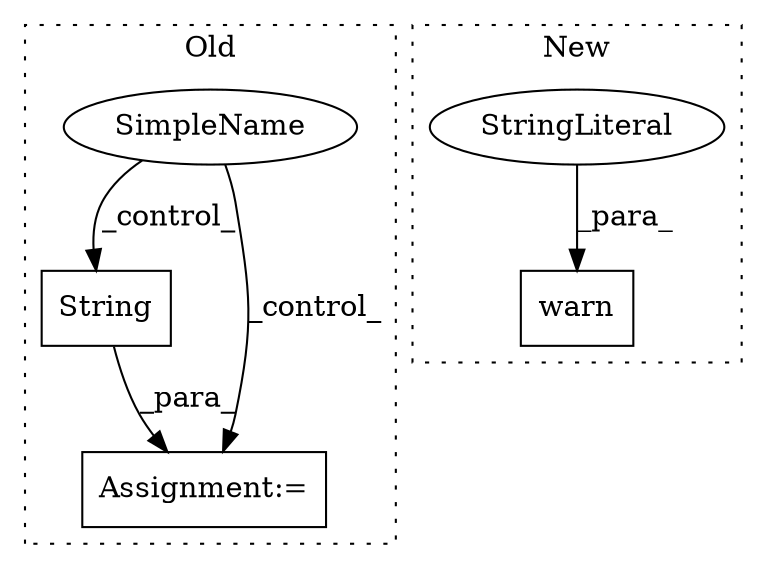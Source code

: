 digraph G {
subgraph cluster0 {
1 [label="String" a="32" s="2112,2124" l="7,1" shape="box"];
4 [label="Assignment:=" a="7" s="2089" l="2" shape="box"];
5 [label="SimpleName" a="42" s="" l="" shape="ellipse"];
label = "Old";
style="dotted";
}
subgraph cluster1 {
2 [label="warn" a="32" s="1860,1935" l="5,1" shape="box"];
3 [label="StringLiteral" a="45" s="1865" l="70" shape="ellipse"];
label = "New";
style="dotted";
}
1 -> 4 [label="_para_"];
3 -> 2 [label="_para_"];
5 -> 1 [label="_control_"];
5 -> 4 [label="_control_"];
}
